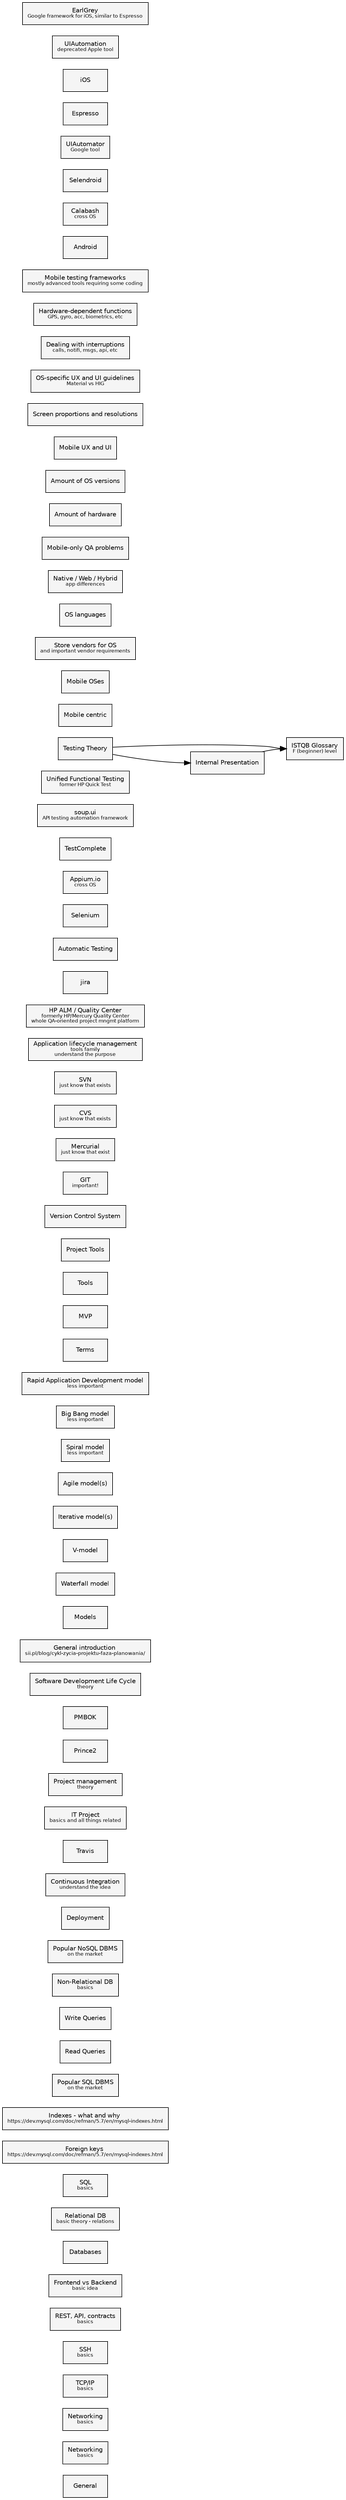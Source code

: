 digraph G {
/****************/
/* STYLE
     no changes required if adding new skill */
        rankdir = "LR"
        forcelabels=true;
        fontname = "Bitstream Vera Sans"
        fontsize = 10
        bgcolor = transparent
        node [
                fontname = "Bitstream Vera Sans"
                fontsize = 10
                shape = box
                width = 1
                height = 0.5
                style = filled
                fillcolor = whitesmoke

        ]
        edge [
                splines="ortho"
                headport=e
                headport=w
        ]


/* end of STYLE */
/****************/

/****************/
/* NODES - add here new skills
       to allow for second line in node, which is handy, here are templates:
       1.  no_white_space;
       2.  single_line_with_whitespace [label=<Java and Scala>];
       3.  <alternative single line with spaces, but problem with names>;
       4.  alt3 [label=<alternative single line with spaces, no problem with names>];
       4.  with_comment [label=<Java and Scala<BR /><FONT POINT-SIZE="8">Comment</FONT>>];
*/

General
    Networking [label=<Networking<BR /><FONT POINT-SIZE="8">basics</FONT>>]
        HTTP [label=<Networking<BR /><FONT POINT-SIZE="8">basics</FONT>>]
        TCPIP [label=<TCP/IP<BR /><FONT POINT-SIZE="8">basics</FONT>>]
        SSH [label=<SSH<BR /><FONT POINT-SIZE="8">basics</FONT>>]
        REST [label=<REST, API, contracts<BR /><FONT POINT-SIZE="8">basics</FONT>>]
    Frontend_Backend [label=<Frontend vs Backend<BR /><FONT POINT-SIZE="8">basic idea</FONT>>]
    Databases
        Relational_DB [label=<Relational DB<BR /><FONT POINT-SIZE="8">basic theory - relations</FONT>>]
            SQL [label=<SQL<BR /><FONT POINT-SIZE="8">basics</FONT>>]
                FK [label=<Foreign keys <BR /><FONT POINT-SIZE="8">https://dev.mysql.com/doc/refman/5.7/en/mysql-indexes.html</FONT>>]
                Indexes [label=<Indexes - what and why <BR /><FONT POINT-SIZE="8">https://dev.mysql.com/doc/refman/5.7/en/mysql-indexes.html</FONT>>]
                Popular_SQL [label=<Popular SQL DBMS<BR /><FONT POINT-SIZE="8">on the market</FONT>>]
                    Read_Queries [label=<Read Queries>]
                        Write_Queries [label=<Write Queries>]
        Non_Relational_DB [label=<Non-Relational DB<BR /><FONT POINT-SIZE="8">basics</FONT>>]
            Popular_NoSQL_DB [label=<Popular NoSQL DBMS<BR /><FONT POINT-SIZE="8">on the market</FONT>>]
    Deployment
        CI [label=<Continuous Integration<BR /><FONT POINT-SIZE="8">understand the idea</FONT>>]
            Travis
    it_projects [label=<IT Project<BR /><FONT POINT-SIZE="8">basics and all things related</FONT>>]
        ProjectMngmt [label=<Project management<BR /><FONT POINT-SIZE="8">theory</FONT>>]
            Prince2
            PMBOK
        SDLC [label=<Software Development Life Cycle<BR /><FONT POINT-SIZE="8">theory</FONT>>]
            GeneralInfo [label=<General introduction <BR /><FONT POINT-SIZE="8">sii.pl/blog/cykl-zycia-projektu-faza-planowania/</FONT>>]
            Models
                Waterfall [label=<Waterfall model>]
                V [label=<V-model>]
                Iterative [label=<Iterative model(s)>]
                Agile [label=<Agile model(s)>]
                Spiral [label=<Spiral model<BR /><FONT POINT-SIZE="8">less important</FONT>>]
                BigBang [label=<Big Bang model<BR /><FONT POINT-SIZE="8">less important</FONT>>]
                RAD [label=<Rapid Application Development model<BR /><FONT POINT-SIZE="8">less important</FONT>>]
        Terms
            MVP
            CI



Tools
    Project_Tools [label=<Project Tools>]
        VSC [label=<Version Control System>]
            GIT [label=<GIT<BR /><FONT POINT-SIZE="8">important!</FONT>>]
            Mercurial [label=<Mercurial<BR /><FONT POINT-SIZE="8">just know that exist</FONT>>]
            CVS [label=<CVS<BR /><FONT POINT-SIZE="8">just know that exists</FONT>>]
            SVN [label=<SVN<BR /><FONT POINT-SIZE="8">just know that exists</FONT>>]
        ALM [label=<Application lifecycle management<BR /><FONT POINT-SIZE="8">tools family<BR />understand the purpose</FONT>>]
            HPQC [label=<HP ALM / Quality Center<BR /><FONT POINT-SIZE="8">formerly HP/Mercury Quality Center<BR />whole QA-oriented project mngmt platform</FONT>>]
            jira
    Automatic_Testing [label=<Automatic Testing>]
        Selenium
        Appium
        TestComplete
        soup [label=<soup.ui<BR /><FONT POINT-SIZE="8">API testing automation framework</FONT>>]

            UFT [label=<Unified Functional Testing<BR /><FONT POINT-SIZE="8">former HP Quick Test</FONT>>]

Testing_Theory [label=<Testing Theory>]
    ISTQB_Gloss [label=<ISTQB Glossary<BR /><FONT POINT-SIZE="8">F (beginner) level</FONT>>]
    Internal_Presentation [label=<Internal Presentation>]


Mobile_centric [label=<Mobile centric>]
    Mobile_OSes [label=<Mobile OSes>]
        Vendors [label=<Store vendors for OS<BR /><FONT POINT-SIZE="8">and important vendor requirements</FONT>>]
        OS_languages [label=<OS languages>]
    App_differences [label=<Native / Web / Hybrid<BR /><FONT POINT-SIZE="8">app differences</FONT>>]
    Mobile_QA_problems [label=<Mobile-only QA problems>]
        Amount_of_hardware [label=<Amount of hardware>]
        Amount_of_os_versions [label=<Amount of OS versions>]
        Mobile_UX_UI [label=<Mobile UX and UI>]
            Screen_proportions [label=<Screen proportions and resolutions>]
            OS_guidelines [label=<OS-specific UX and UI guidelines<BR /><FONT POINT-SIZE="8">Material vs HIG</FONT>>]
        Interruptions [label=<Dealing with interruptions<BR /><FONT POINT-SIZE="8">calls, notifi, msgs, api, etc</FONT>>]
        Mobile_HardwareInterruptions [label=<Hardware-dependent functions<BR /><FONT POINT-SIZE="8">GPS, gyro, acc, biometrics, etc</FONT>>]
    Mobile_testing_frameworks [label=<Mobile testing frameworks<BR /><FONT POINT-SIZE="8">mostly advanced tools requiring some coding</FONT>>]
        Android
            Appium[label=<Appium.io<BR /><FONT POINT-SIZE="8">cross OS</FONT>>]
            Calabash[label=<Calabash<BR /><FONT POINT-SIZE="8">cross OS</FONT>>]
            Selendroid
            UIAutomator[label=<UIAutomator<BR /><FONT POINT-SIZE="8">Google tool</FONT>>]
            Espresso
        iOS
            Appium
            Calabash
            UIAutomation [label=<UIAutomation<BR /><FONT POINT-SIZE="8">deprecated Apple tool</FONT>>]
            EarlGrey [label=<EarlGrey<BR /><FONT POINT-SIZE="8">Google framework for iOS, similar to Espresso</FONT>>]




/* end of NODES */
/****************/

/****************/
/* TREE RELATIONS - add relations here
        it is enough to just add last link of the tree, no full path:
        a -> b -> c EQUALS a -> b; b -> c                           */


Testing_Theory -> {
    Internal_Presentation -> ISTQB_Gloss
    }


/* end of RELATIONS */
/****************/

}
